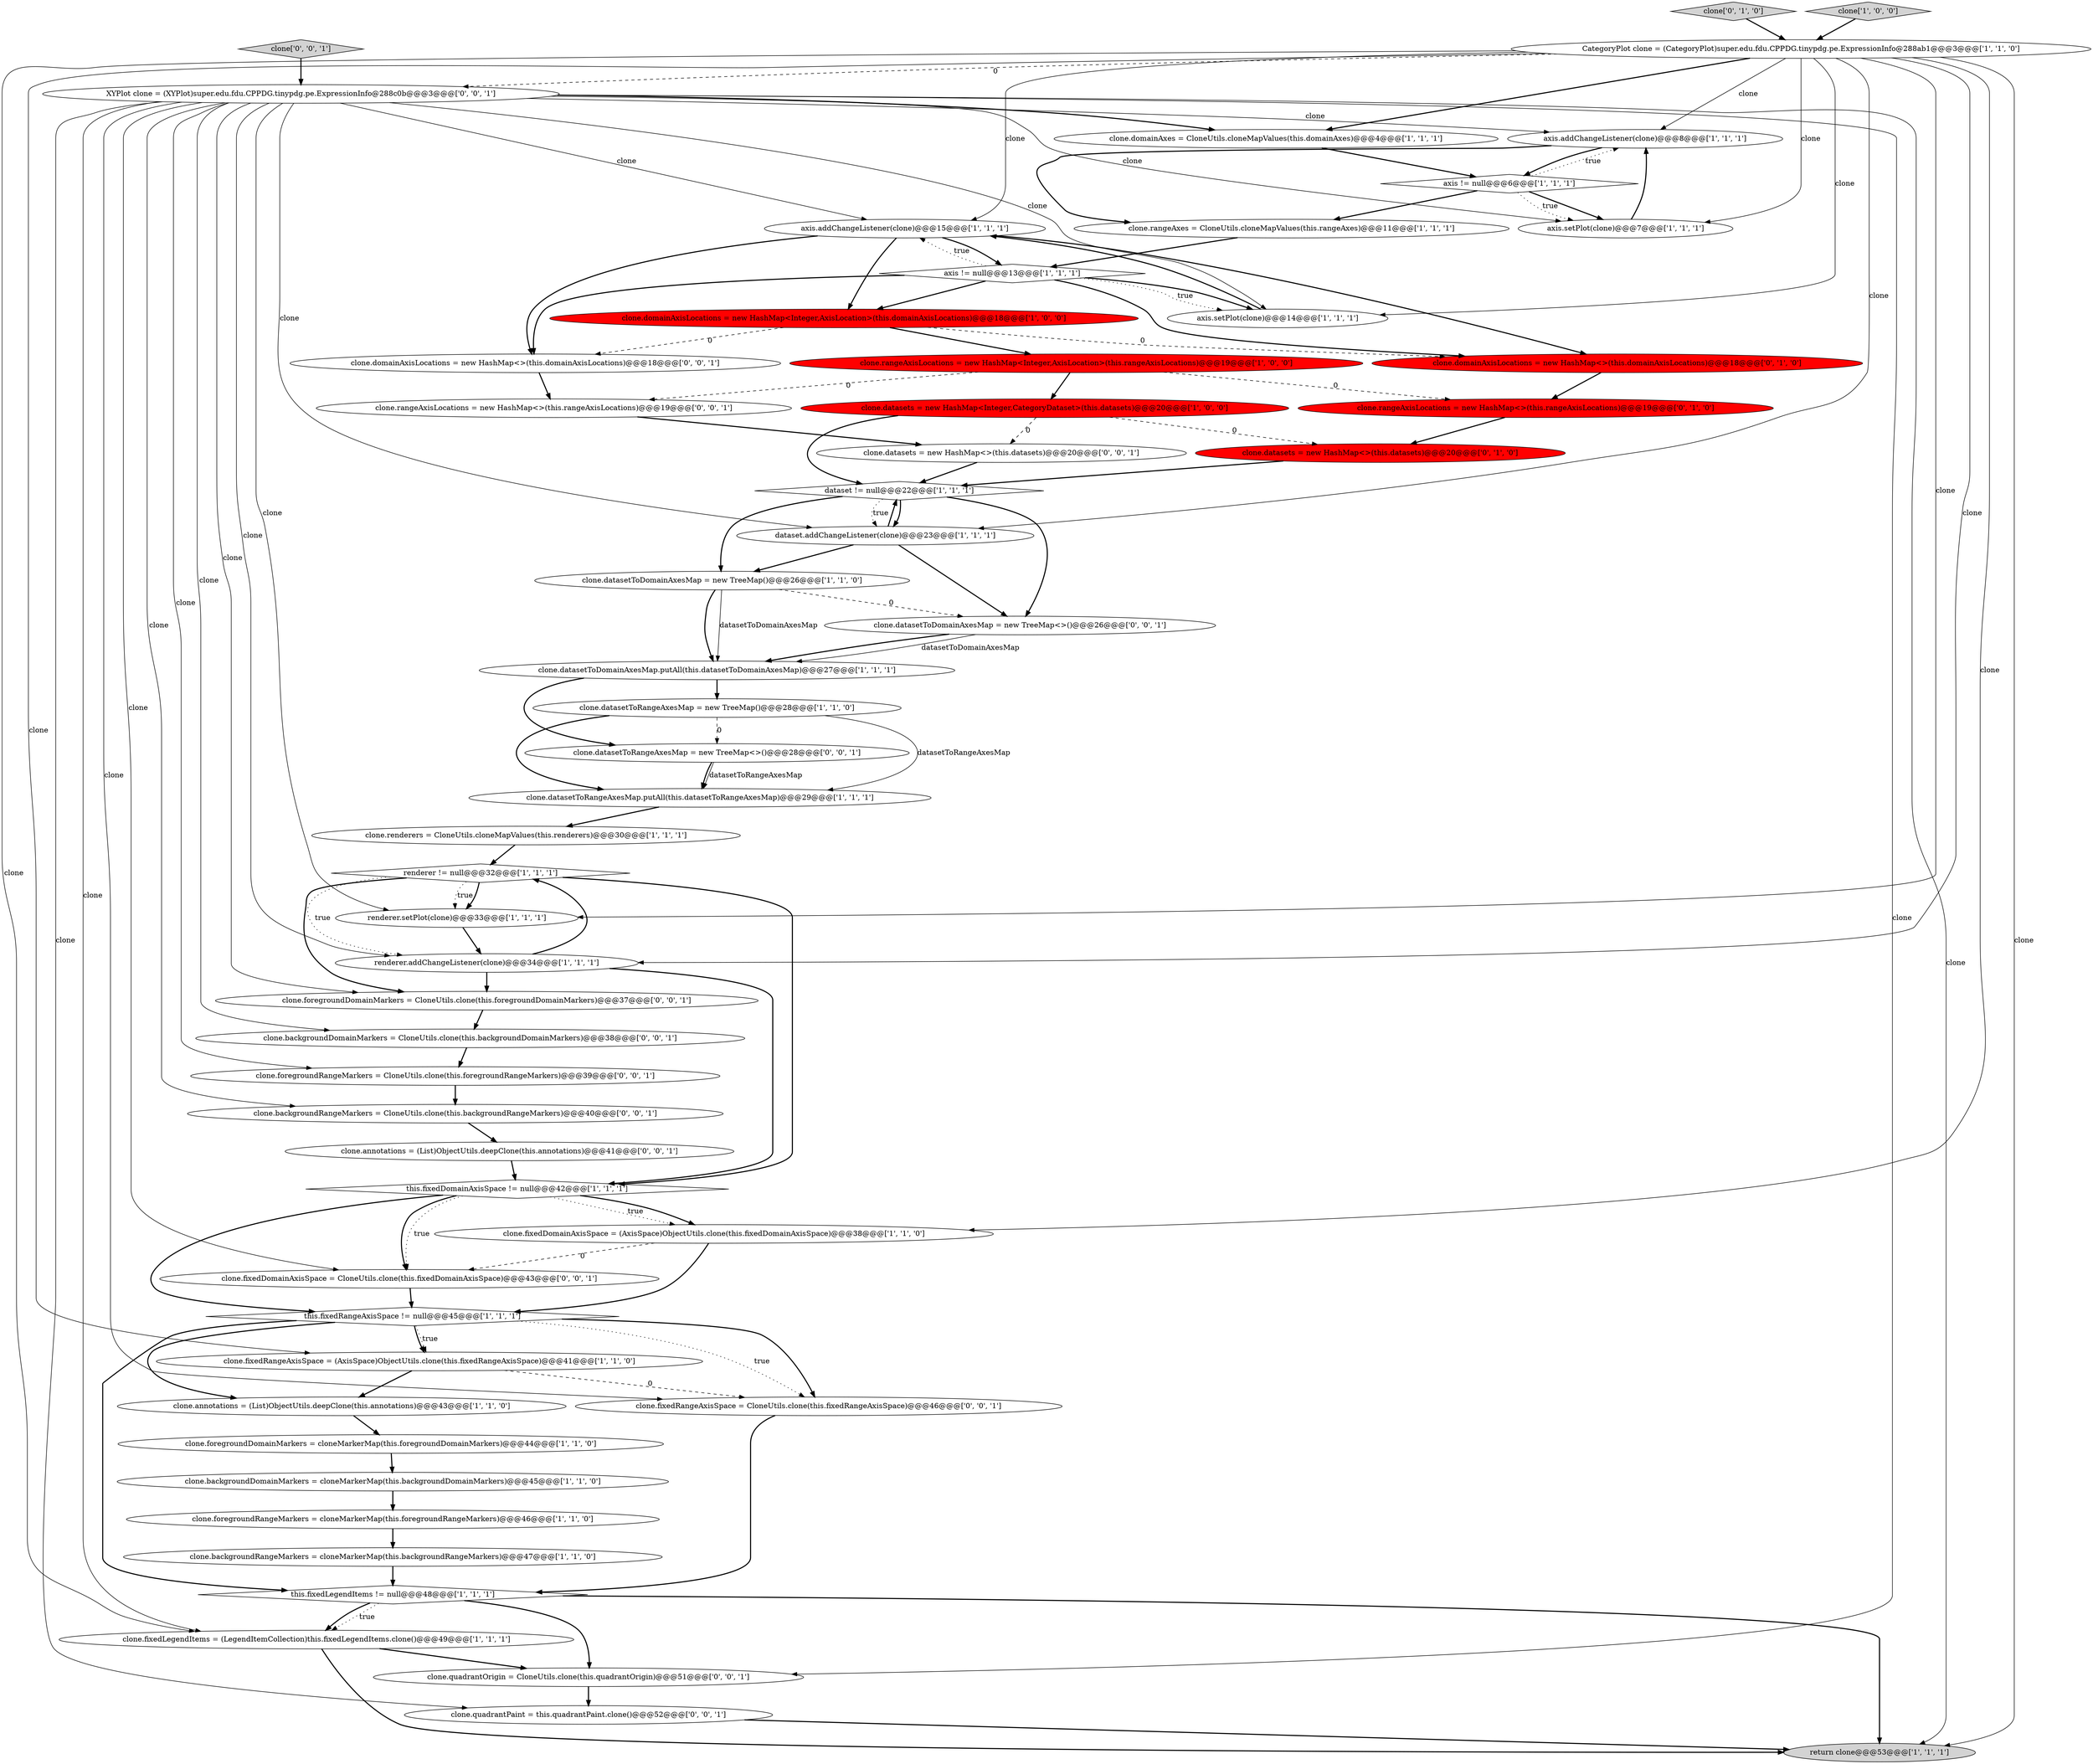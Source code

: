 digraph {
51 [style = filled, label = "clone.rangeAxisLocations = new HashMap<>(this.rangeAxisLocations)@@@19@@@['0', '0', '1']", fillcolor = white, shape = ellipse image = "AAA0AAABBB3BBB"];
10 [style = filled, label = "CategoryPlot clone = (CategoryPlot)super.edu.fdu.CPPDG.tinypdg.pe.ExpressionInfo@288ab1@@@3@@@['1', '1', '0']", fillcolor = white, shape = ellipse image = "AAA0AAABBB1BBB"];
37 [style = filled, label = "clone.rangeAxisLocations = new HashMap<>(this.rangeAxisLocations)@@@19@@@['0', '1', '0']", fillcolor = red, shape = ellipse image = "AAA1AAABBB2BBB"];
29 [style = filled, label = "clone.renderers = CloneUtils.cloneMapValues(this.renderers)@@@30@@@['1', '1', '1']", fillcolor = white, shape = ellipse image = "AAA0AAABBB1BBB"];
7 [style = filled, label = "clone.fixedRangeAxisSpace = (AxisSpace)ObjectUtils.clone(this.fixedRangeAxisSpace)@@@41@@@['1', '1', '0']", fillcolor = white, shape = ellipse image = "AAA0AAABBB1BBB"];
6 [style = filled, label = "this.fixedDomainAxisSpace != null@@@42@@@['1', '1', '1']", fillcolor = white, shape = diamond image = "AAA0AAABBB1BBB"];
20 [style = filled, label = "clone.datasets = new HashMap<Integer,CategoryDataset>(this.datasets)@@@20@@@['1', '0', '0']", fillcolor = red, shape = ellipse image = "AAA1AAABBB1BBB"];
27 [style = filled, label = "clone.datasetToRangeAxesMap = new TreeMap()@@@28@@@['1', '1', '0']", fillcolor = white, shape = ellipse image = "AAA0AAABBB1BBB"];
31 [style = filled, label = "axis.addChangeListener(clone)@@@15@@@['1', '1', '1']", fillcolor = white, shape = ellipse image = "AAA0AAABBB1BBB"];
43 [style = filled, label = "clone.foregroundDomainMarkers = CloneUtils.clone(this.foregroundDomainMarkers)@@@37@@@['0', '0', '1']", fillcolor = white, shape = ellipse image = "AAA0AAABBB3BBB"];
45 [style = filled, label = "clone.fixedRangeAxisSpace = CloneUtils.clone(this.fixedRangeAxisSpace)@@@46@@@['0', '0', '1']", fillcolor = white, shape = ellipse image = "AAA0AAABBB3BBB"];
16 [style = filled, label = "clone.rangeAxes = CloneUtils.cloneMapValues(this.rangeAxes)@@@11@@@['1', '1', '1']", fillcolor = white, shape = ellipse image = "AAA0AAABBB1BBB"];
41 [style = filled, label = "clone.annotations = (List)ObjectUtils.deepClone(this.annotations)@@@41@@@['0', '0', '1']", fillcolor = white, shape = ellipse image = "AAA0AAABBB3BBB"];
8 [style = filled, label = "clone.backgroundRangeMarkers = cloneMarkerMap(this.backgroundRangeMarkers)@@@47@@@['1', '1', '0']", fillcolor = white, shape = ellipse image = "AAA0AAABBB1BBB"];
44 [style = filled, label = "clone.backgroundRangeMarkers = CloneUtils.clone(this.backgroundRangeMarkers)@@@40@@@['0', '0', '1']", fillcolor = white, shape = ellipse image = "AAA0AAABBB3BBB"];
25 [style = filled, label = "return clone@@@53@@@['1', '1', '1']", fillcolor = lightgray, shape = ellipse image = "AAA0AAABBB1BBB"];
28 [style = filled, label = "axis != null@@@6@@@['1', '1', '1']", fillcolor = white, shape = diamond image = "AAA0AAABBB1BBB"];
38 [style = filled, label = "clone['0', '1', '0']", fillcolor = lightgray, shape = diamond image = "AAA0AAABBB2BBB"];
12 [style = filled, label = "clone.fixedLegendItems = (LegendItemCollection)this.fixedLegendItems.clone()@@@49@@@['1', '1', '1']", fillcolor = white, shape = ellipse image = "AAA0AAABBB1BBB"];
13 [style = filled, label = "renderer != null@@@32@@@['1', '1', '1']", fillcolor = white, shape = diamond image = "AAA0AAABBB1BBB"];
22 [style = filled, label = "clone.datasetToDomainAxesMap.putAll(this.datasetToDomainAxesMap)@@@27@@@['1', '1', '1']", fillcolor = white, shape = ellipse image = "AAA0AAABBB1BBB"];
26 [style = filled, label = "this.fixedLegendItems != null@@@48@@@['1', '1', '1']", fillcolor = white, shape = diamond image = "AAA0AAABBB1BBB"];
0 [style = filled, label = "axis.addChangeListener(clone)@@@8@@@['1', '1', '1']", fillcolor = white, shape = ellipse image = "AAA0AAABBB1BBB"];
11 [style = filled, label = "axis != null@@@13@@@['1', '1', '1']", fillcolor = white, shape = diamond image = "AAA0AAABBB1BBB"];
23 [style = filled, label = "dataset != null@@@22@@@['1', '1', '1']", fillcolor = white, shape = diamond image = "AAA0AAABBB1BBB"];
18 [style = filled, label = "this.fixedRangeAxisSpace != null@@@45@@@['1', '1', '1']", fillcolor = white, shape = diamond image = "AAA0AAABBB1BBB"];
36 [style = filled, label = "clone.domainAxisLocations = new HashMap<>(this.domainAxisLocations)@@@18@@@['0', '1', '0']", fillcolor = red, shape = ellipse image = "AAA1AAABBB2BBB"];
1 [style = filled, label = "clone.backgroundDomainMarkers = cloneMarkerMap(this.backgroundDomainMarkers)@@@45@@@['1', '1', '0']", fillcolor = white, shape = ellipse image = "AAA0AAABBB1BBB"];
5 [style = filled, label = "clone.annotations = (List)ObjectUtils.deepClone(this.annotations)@@@43@@@['1', '1', '0']", fillcolor = white, shape = ellipse image = "AAA0AAABBB1BBB"];
40 [style = filled, label = "clone['0', '0', '1']", fillcolor = lightgray, shape = diamond image = "AAA0AAABBB3BBB"];
17 [style = filled, label = "axis.setPlot(clone)@@@14@@@['1', '1', '1']", fillcolor = white, shape = ellipse image = "AAA0AAABBB1BBB"];
35 [style = filled, label = "clone.datasets = new HashMap<>(this.datasets)@@@20@@@['0', '1', '0']", fillcolor = red, shape = ellipse image = "AAA1AAABBB2BBB"];
15 [style = filled, label = "renderer.setPlot(clone)@@@33@@@['1', '1', '1']", fillcolor = white, shape = ellipse image = "AAA0AAABBB1BBB"];
19 [style = filled, label = "renderer.addChangeListener(clone)@@@34@@@['1', '1', '1']", fillcolor = white, shape = ellipse image = "AAA0AAABBB1BBB"];
50 [style = filled, label = "XYPlot clone = (XYPlot)super.edu.fdu.CPPDG.tinypdg.pe.ExpressionInfo@288c0b@@@3@@@['0', '0', '1']", fillcolor = white, shape = ellipse image = "AAA0AAABBB3BBB"];
3 [style = filled, label = "clone.domainAxes = CloneUtils.cloneMapValues(this.domainAxes)@@@4@@@['1', '1', '1']", fillcolor = white, shape = ellipse image = "AAA0AAABBB1BBB"];
32 [style = filled, label = "clone.datasetToDomainAxesMap = new TreeMap()@@@26@@@['1', '1', '0']", fillcolor = white, shape = ellipse image = "AAA0AAABBB1BBB"];
2 [style = filled, label = "clone.foregroundRangeMarkers = cloneMarkerMap(this.foregroundRangeMarkers)@@@46@@@['1', '1', '0']", fillcolor = white, shape = ellipse image = "AAA0AAABBB1BBB"];
33 [style = filled, label = "dataset.addChangeListener(clone)@@@23@@@['1', '1', '1']", fillcolor = white, shape = ellipse image = "AAA0AAABBB1BBB"];
24 [style = filled, label = "clone.rangeAxisLocations = new HashMap<Integer,AxisLocation>(this.rangeAxisLocations)@@@19@@@['1', '0', '0']", fillcolor = red, shape = ellipse image = "AAA1AAABBB1BBB"];
34 [style = filled, label = "clone.datasetToRangeAxesMap.putAll(this.datasetToRangeAxesMap)@@@29@@@['1', '1', '1']", fillcolor = white, shape = ellipse image = "AAA0AAABBB1BBB"];
42 [style = filled, label = "clone.domainAxisLocations = new HashMap<>(this.domainAxisLocations)@@@18@@@['0', '0', '1']", fillcolor = white, shape = ellipse image = "AAA0AAABBB3BBB"];
47 [style = filled, label = "clone.foregroundRangeMarkers = CloneUtils.clone(this.foregroundRangeMarkers)@@@39@@@['0', '0', '1']", fillcolor = white, shape = ellipse image = "AAA0AAABBB3BBB"];
39 [style = filled, label = "clone.fixedDomainAxisSpace = CloneUtils.clone(this.fixedDomainAxisSpace)@@@43@@@['0', '0', '1']", fillcolor = white, shape = ellipse image = "AAA0AAABBB3BBB"];
54 [style = filled, label = "clone.datasetToDomainAxesMap = new TreeMap<>()@@@26@@@['0', '0', '1']", fillcolor = white, shape = ellipse image = "AAA0AAABBB3BBB"];
30 [style = filled, label = "clone.fixedDomainAxisSpace = (AxisSpace)ObjectUtils.clone(this.fixedDomainAxisSpace)@@@38@@@['1', '1', '0']", fillcolor = white, shape = ellipse image = "AAA0AAABBB1BBB"];
14 [style = filled, label = "clone.foregroundDomainMarkers = cloneMarkerMap(this.foregroundDomainMarkers)@@@44@@@['1', '1', '0']", fillcolor = white, shape = ellipse image = "AAA0AAABBB1BBB"];
53 [style = filled, label = "clone.backgroundDomainMarkers = CloneUtils.clone(this.backgroundDomainMarkers)@@@38@@@['0', '0', '1']", fillcolor = white, shape = ellipse image = "AAA0AAABBB3BBB"];
4 [style = filled, label = "clone['1', '0', '0']", fillcolor = lightgray, shape = diamond image = "AAA0AAABBB1BBB"];
52 [style = filled, label = "clone.datasets = new HashMap<>(this.datasets)@@@20@@@['0', '0', '1']", fillcolor = white, shape = ellipse image = "AAA0AAABBB3BBB"];
48 [style = filled, label = "clone.datasetToRangeAxesMap = new TreeMap<>()@@@28@@@['0', '0', '1']", fillcolor = white, shape = ellipse image = "AAA0AAABBB3BBB"];
46 [style = filled, label = "clone.quadrantOrigin = CloneUtils.clone(this.quadrantOrigin)@@@51@@@['0', '0', '1']", fillcolor = white, shape = ellipse image = "AAA0AAABBB3BBB"];
9 [style = filled, label = "axis.setPlot(clone)@@@7@@@['1', '1', '1']", fillcolor = white, shape = ellipse image = "AAA0AAABBB1BBB"];
49 [style = filled, label = "clone.quadrantPaint = this.quadrantPaint.clone()@@@52@@@['0', '0', '1']", fillcolor = white, shape = ellipse image = "AAA0AAABBB3BBB"];
21 [style = filled, label = "clone.domainAxisLocations = new HashMap<Integer,AxisLocation>(this.domainAxisLocations)@@@18@@@['1', '0', '0']", fillcolor = red, shape = ellipse image = "AAA1AAABBB1BBB"];
54->22 [style = solid, label="datasetToDomainAxesMap"];
32->22 [style = bold, label=""];
20->52 [style = dashed, label="0"];
10->12 [style = solid, label="clone"];
10->50 [style = dashed, label="0"];
6->39 [style = dotted, label="true"];
26->12 [style = dotted, label="true"];
50->33 [style = solid, label="clone"];
28->9 [style = bold, label=""];
53->47 [style = bold, label=""];
31->21 [style = bold, label=""];
21->24 [style = bold, label=""];
27->34 [style = solid, label="datasetToRangeAxesMap"];
30->18 [style = bold, label=""];
11->36 [style = bold, label=""];
18->45 [style = bold, label=""];
10->25 [style = solid, label="clone"];
39->18 [style = bold, label=""];
50->39 [style = solid, label="clone"];
32->54 [style = dashed, label="0"];
20->35 [style = dashed, label="0"];
35->23 [style = bold, label=""];
26->12 [style = bold, label=""];
23->33 [style = bold, label=""];
11->31 [style = dotted, label="true"];
43->53 [style = bold, label=""];
13->15 [style = dotted, label="true"];
50->9 [style = solid, label="clone"];
48->34 [style = bold, label=""];
50->12 [style = solid, label="clone"];
50->46 [style = solid, label="clone"];
26->46 [style = bold, label=""];
50->44 [style = solid, label="clone"];
40->50 [style = bold, label=""];
52->23 [style = bold, label=""];
50->3 [style = bold, label=""];
13->19 [style = dotted, label="true"];
24->51 [style = dashed, label="0"];
41->6 [style = bold, label=""];
50->0 [style = solid, label="clone"];
50->49 [style = solid, label="clone"];
19->6 [style = bold, label=""];
21->36 [style = dashed, label="0"];
31->11 [style = bold, label=""];
10->33 [style = solid, label="clone"];
33->23 [style = bold, label=""];
24->20 [style = bold, label=""];
18->45 [style = dotted, label="true"];
10->7 [style = solid, label="clone"];
49->25 [style = bold, label=""];
7->5 [style = bold, label=""];
20->23 [style = bold, label=""];
19->13 [style = bold, label=""];
13->43 [style = bold, label=""];
10->15 [style = solid, label="clone"];
44->41 [style = bold, label=""];
28->9 [style = dotted, label="true"];
10->0 [style = solid, label="clone"];
50->19 [style = solid, label="clone"];
47->44 [style = bold, label=""];
11->17 [style = bold, label=""];
50->47 [style = solid, label="clone"];
13->15 [style = bold, label=""];
36->37 [style = bold, label=""];
23->33 [style = dotted, label="true"];
18->7 [style = bold, label=""];
6->39 [style = bold, label=""];
10->31 [style = solid, label="clone"];
4->10 [style = bold, label=""];
50->25 [style = solid, label="clone"];
34->29 [style = bold, label=""];
0->16 [style = bold, label=""];
23->54 [style = bold, label=""];
18->7 [style = dotted, label="true"];
22->48 [style = bold, label=""];
6->18 [style = bold, label=""];
11->21 [style = bold, label=""];
18->26 [style = bold, label=""];
50->15 [style = solid, label="clone"];
11->17 [style = dotted, label="true"];
23->32 [style = bold, label=""];
31->36 [style = bold, label=""];
51->52 [style = bold, label=""];
15->19 [style = bold, label=""];
54->22 [style = bold, label=""];
50->53 [style = solid, label="clone"];
32->22 [style = solid, label="datasetToDomainAxesMap"];
42->51 [style = bold, label=""];
10->17 [style = solid, label="clone"];
21->42 [style = dashed, label="0"];
29->13 [style = bold, label=""];
31->42 [style = bold, label=""];
3->28 [style = bold, label=""];
24->37 [style = dashed, label="0"];
28->0 [style = dotted, label="true"];
27->34 [style = bold, label=""];
12->46 [style = bold, label=""];
10->30 [style = solid, label="clone"];
7->45 [style = dashed, label="0"];
33->32 [style = bold, label=""];
1->2 [style = bold, label=""];
50->43 [style = solid, label="clone"];
37->35 [style = bold, label=""];
13->6 [style = bold, label=""];
50->17 [style = solid, label="clone"];
27->48 [style = dashed, label="0"];
50->31 [style = solid, label="clone"];
19->43 [style = bold, label=""];
48->34 [style = solid, label="datasetToRangeAxesMap"];
6->30 [style = dotted, label="true"];
16->11 [style = bold, label=""];
30->39 [style = dashed, label="0"];
9->0 [style = bold, label=""];
38->10 [style = bold, label=""];
17->31 [style = bold, label=""];
26->25 [style = bold, label=""];
46->49 [style = bold, label=""];
10->3 [style = bold, label=""];
5->14 [style = bold, label=""];
11->42 [style = bold, label=""];
28->16 [style = bold, label=""];
10->9 [style = solid, label="clone"];
10->19 [style = solid, label="clone"];
14->1 [style = bold, label=""];
22->27 [style = bold, label=""];
12->25 [style = bold, label=""];
18->5 [style = bold, label=""];
50->45 [style = solid, label="clone"];
45->26 [style = bold, label=""];
33->54 [style = bold, label=""];
0->28 [style = bold, label=""];
2->8 [style = bold, label=""];
8->26 [style = bold, label=""];
6->30 [style = bold, label=""];
}
